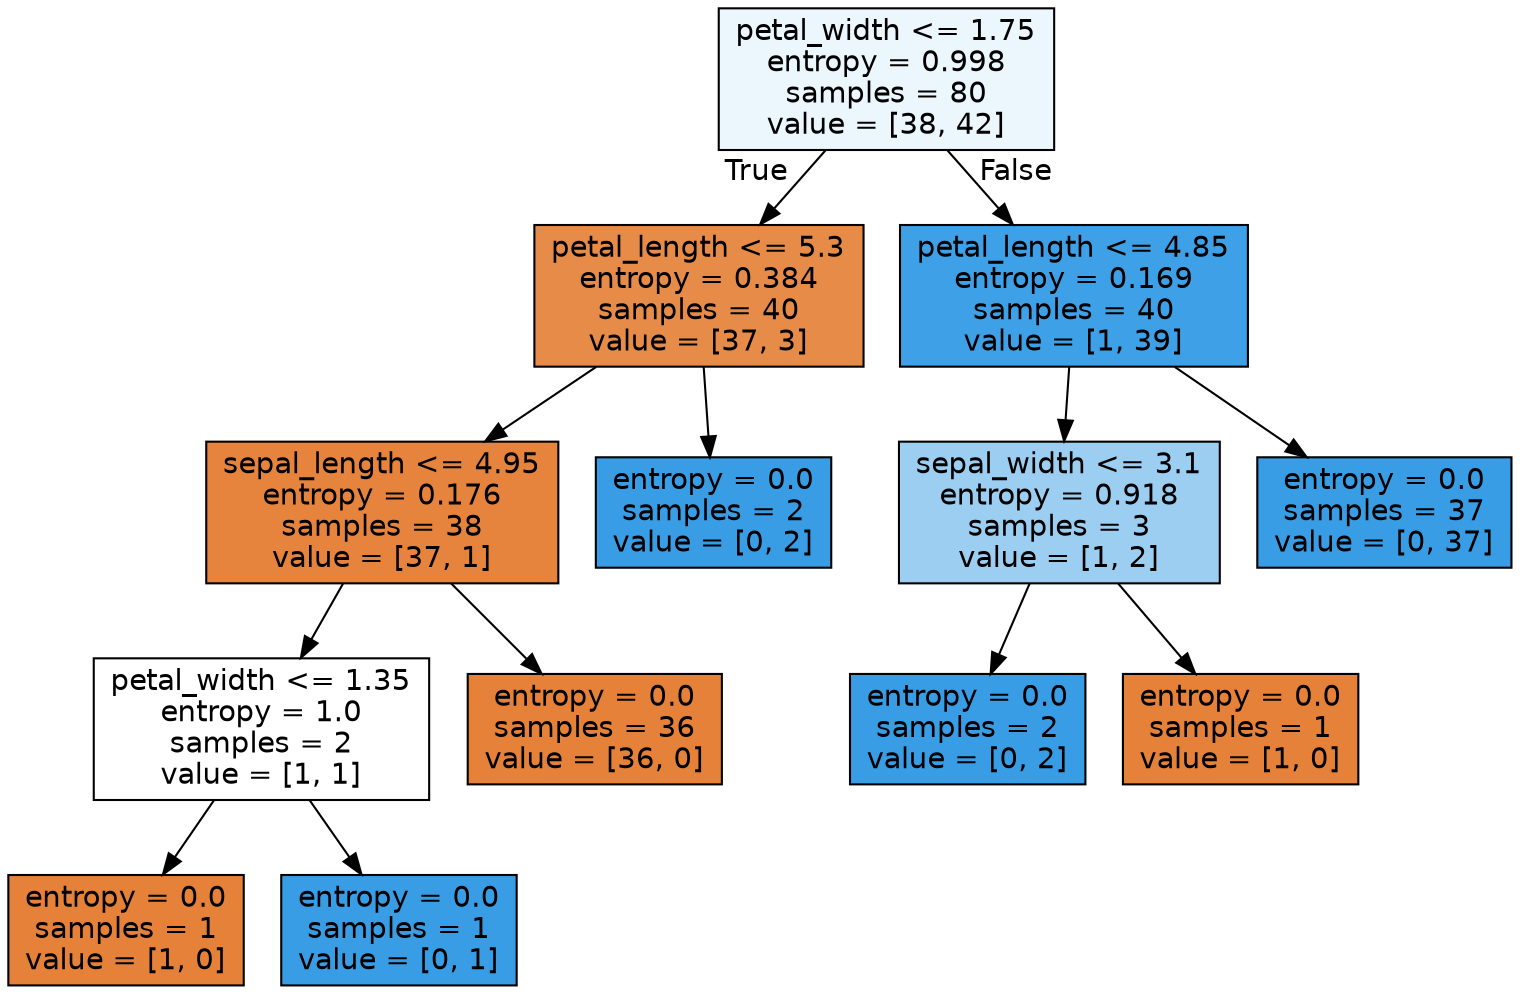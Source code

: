 digraph Tree {
node [shape=box, style="filled", color="black", fontname="helvetica"] ;
edge [fontname="helvetica"] ;
0 [label="petal_width <= 1.75\nentropy = 0.998\nsamples = 80\nvalue = [38, 42]", fillcolor="#ecf6fd"] ;
1 [label="petal_length <= 5.3\nentropy = 0.384\nsamples = 40\nvalue = [37, 3]", fillcolor="#e78b49"] ;
0 -> 1 [labeldistance=2.5, labelangle=45, headlabel="True"] ;
2 [label="sepal_length <= 4.95\nentropy = 0.176\nsamples = 38\nvalue = [37, 1]", fillcolor="#e6843e"] ;
1 -> 2 ;
3 [label="petal_width <= 1.35\nentropy = 1.0\nsamples = 2\nvalue = [1, 1]", fillcolor="#ffffff"] ;
2 -> 3 ;
4 [label="entropy = 0.0\nsamples = 1\nvalue = [1, 0]", fillcolor="#e58139"] ;
3 -> 4 ;
5 [label="entropy = 0.0\nsamples = 1\nvalue = [0, 1]", fillcolor="#399de5"] ;
3 -> 5 ;
6 [label="entropy = 0.0\nsamples = 36\nvalue = [36, 0]", fillcolor="#e58139"] ;
2 -> 6 ;
7 [label="entropy = 0.0\nsamples = 2\nvalue = [0, 2]", fillcolor="#399de5"] ;
1 -> 7 ;
8 [label="petal_length <= 4.85\nentropy = 0.169\nsamples = 40\nvalue = [1, 39]", fillcolor="#3ea0e6"] ;
0 -> 8 [labeldistance=2.5, labelangle=-45, headlabel="False"] ;
9 [label="sepal_width <= 3.1\nentropy = 0.918\nsamples = 3\nvalue = [1, 2]", fillcolor="#9ccef2"] ;
8 -> 9 ;
10 [label="entropy = 0.0\nsamples = 2\nvalue = [0, 2]", fillcolor="#399de5"] ;
9 -> 10 ;
11 [label="entropy = 0.0\nsamples = 1\nvalue = [1, 0]", fillcolor="#e58139"] ;
9 -> 11 ;
12 [label="entropy = 0.0\nsamples = 37\nvalue = [0, 37]", fillcolor="#399de5"] ;
8 -> 12 ;
}